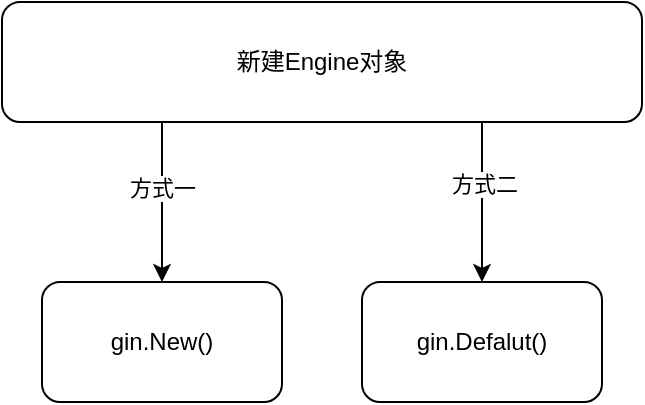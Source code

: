 <mxfile version="24.4.13" type="github">
  <diagram name="第 1 页" id="FhTdC2bvr46xT0aSxTmh">
    <mxGraphModel dx="821" dy="521" grid="1" gridSize="10" guides="1" tooltips="1" connect="1" arrows="1" fold="1" page="1" pageScale="1" pageWidth="827" pageHeight="1169" math="0" shadow="0">
      <root>
        <mxCell id="0" />
        <mxCell id="1" parent="0" />
        <mxCell id="dOF-xwtYB641dK5NcoF4-5" style="edgeStyle=orthogonalEdgeStyle;rounded=0;orthogonalLoop=1;jettySize=auto;html=1;exitX=0.25;exitY=1;exitDx=0;exitDy=0;" edge="1" parent="1" source="dOF-xwtYB641dK5NcoF4-1" target="dOF-xwtYB641dK5NcoF4-4">
          <mxGeometry relative="1" as="geometry" />
        </mxCell>
        <mxCell id="dOF-xwtYB641dK5NcoF4-6" value="方式一" style="edgeLabel;html=1;align=center;verticalAlign=middle;resizable=0;points=[];" vertex="1" connectable="0" parent="dOF-xwtYB641dK5NcoF4-5">
          <mxGeometry x="-0.176" relative="1" as="geometry">
            <mxPoint as="offset" />
          </mxGeometry>
        </mxCell>
        <mxCell id="dOF-xwtYB641dK5NcoF4-8" style="edgeStyle=orthogonalEdgeStyle;rounded=0;orthogonalLoop=1;jettySize=auto;html=1;exitX=0.75;exitY=1;exitDx=0;exitDy=0;" edge="1" parent="1" source="dOF-xwtYB641dK5NcoF4-1" target="dOF-xwtYB641dK5NcoF4-7">
          <mxGeometry relative="1" as="geometry" />
        </mxCell>
        <mxCell id="dOF-xwtYB641dK5NcoF4-9" value="方式二" style="edgeLabel;html=1;align=center;verticalAlign=middle;resizable=0;points=[];" vertex="1" connectable="0" parent="dOF-xwtYB641dK5NcoF4-8">
          <mxGeometry x="-0.235" y="1" relative="1" as="geometry">
            <mxPoint as="offset" />
          </mxGeometry>
        </mxCell>
        <mxCell id="dOF-xwtYB641dK5NcoF4-1" value="新建Engine对象" style="rounded=1;whiteSpace=wrap;html=1;" vertex="1" parent="1">
          <mxGeometry x="390" y="140" width="320" height="60" as="geometry" />
        </mxCell>
        <mxCell id="dOF-xwtYB641dK5NcoF4-4" value="gin.New()" style="rounded=1;whiteSpace=wrap;html=1;" vertex="1" parent="1">
          <mxGeometry x="410" y="280" width="120" height="60" as="geometry" />
        </mxCell>
        <mxCell id="dOF-xwtYB641dK5NcoF4-7" value="gin.Defalut()" style="rounded=1;whiteSpace=wrap;html=1;" vertex="1" parent="1">
          <mxGeometry x="570" y="280" width="120" height="60" as="geometry" />
        </mxCell>
      </root>
    </mxGraphModel>
  </diagram>
</mxfile>
